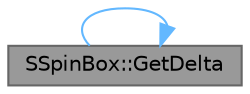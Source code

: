 digraph "SSpinBox::GetDelta"
{
 // INTERACTIVE_SVG=YES
 // LATEX_PDF_SIZE
  bgcolor="transparent";
  edge [fontname=Helvetica,fontsize=10,labelfontname=Helvetica,labelfontsize=10];
  node [fontname=Helvetica,fontsize=10,shape=box,height=0.2,width=0.4];
  rankdir="LR";
  Node1 [id="Node000001",label="SSpinBox::GetDelta",height=0.2,width=0.4,color="gray40", fillcolor="grey60", style="filled", fontcolor="black",tooltip="See the Delta attribute."];
  Node1 -> Node1 [id="edge1_Node000001_Node000001",color="steelblue1",style="solid",tooltip=" "];
}
